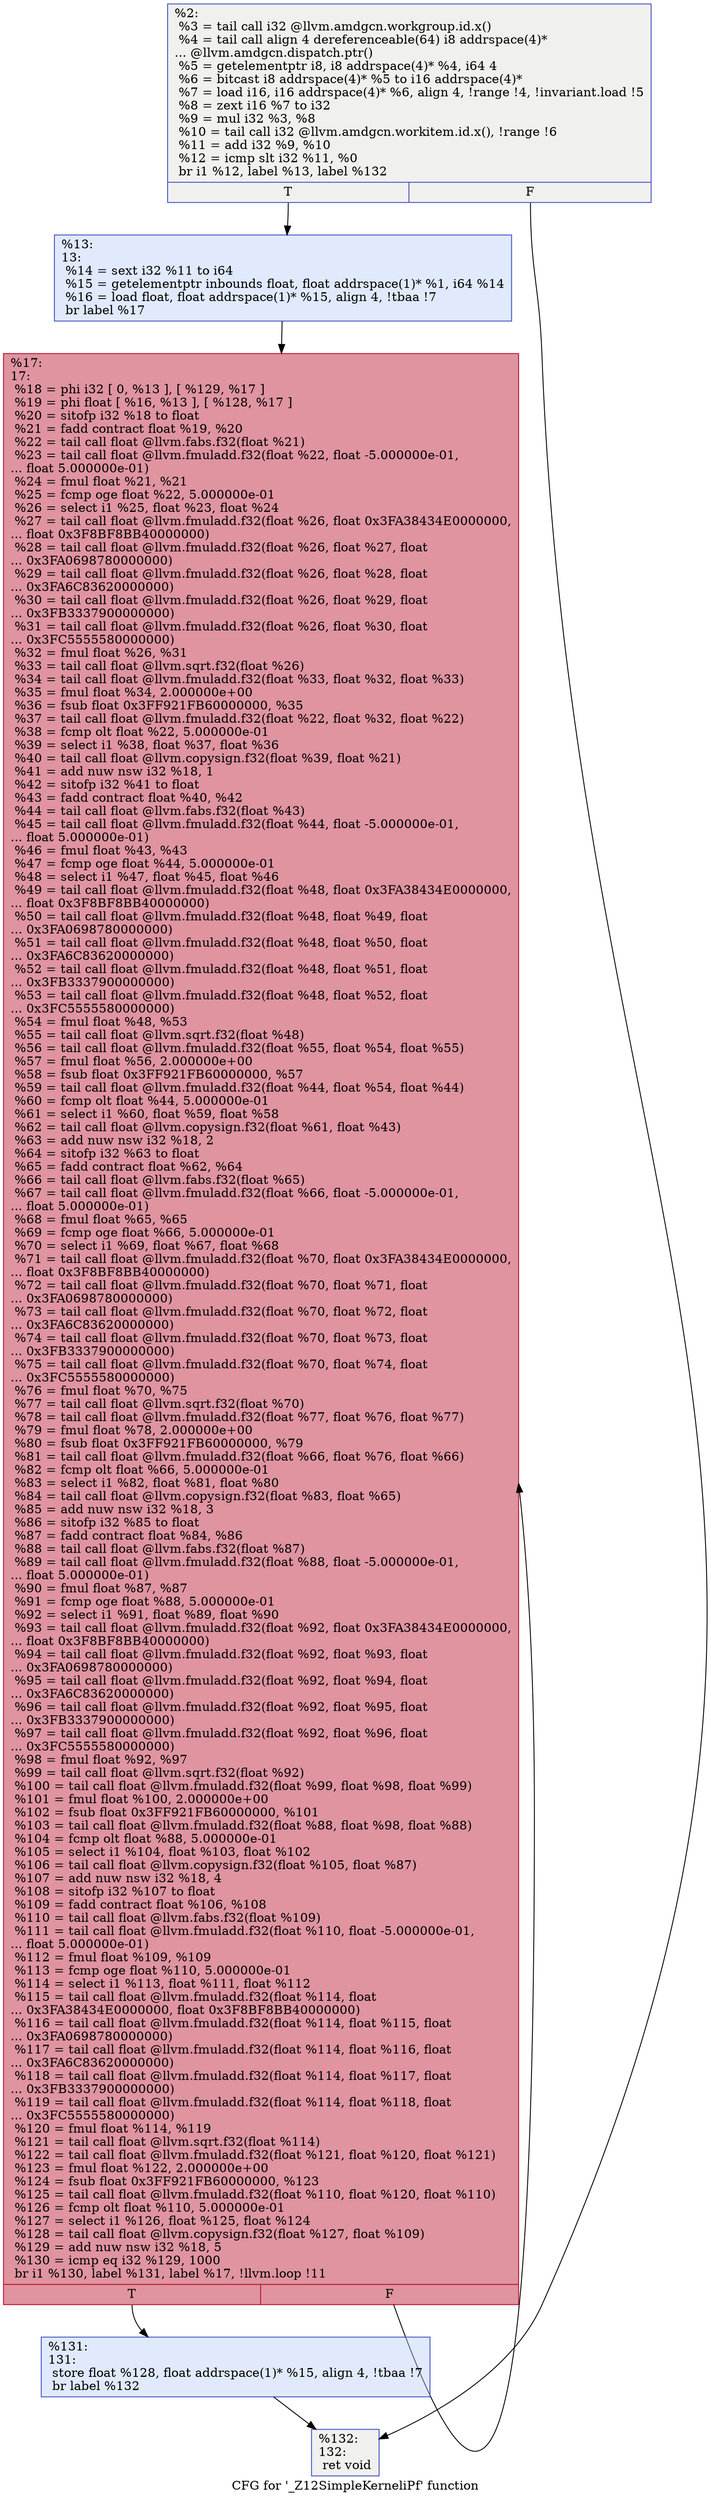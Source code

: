 digraph "CFG for '_Z12SimpleKerneliPf' function" {
	label="CFG for '_Z12SimpleKerneliPf' function";

	Node0x622ac50 [shape=record,color="#3d50c3ff", style=filled, fillcolor="#dedcdb70",label="{%2:\l  %3 = tail call i32 @llvm.amdgcn.workgroup.id.x()\l  %4 = tail call align 4 dereferenceable(64) i8 addrspace(4)*\l... @llvm.amdgcn.dispatch.ptr()\l  %5 = getelementptr i8, i8 addrspace(4)* %4, i64 4\l  %6 = bitcast i8 addrspace(4)* %5 to i16 addrspace(4)*\l  %7 = load i16, i16 addrspace(4)* %6, align 4, !range !4, !invariant.load !5\l  %8 = zext i16 %7 to i32\l  %9 = mul i32 %3, %8\l  %10 = tail call i32 @llvm.amdgcn.workitem.id.x(), !range !6\l  %11 = add i32 %9, %10\l  %12 = icmp slt i32 %11, %0\l  br i1 %12, label %13, label %132\l|{<s0>T|<s1>F}}"];
	Node0x622ac50:s0 -> Node0x622cb50;
	Node0x622ac50:s1 -> Node0x622cbe0;
	Node0x622cb50 [shape=record,color="#3d50c3ff", style=filled, fillcolor="#b9d0f970",label="{%13:\l13:                                               \l  %14 = sext i32 %11 to i64\l  %15 = getelementptr inbounds float, float addrspace(1)* %1, i64 %14\l  %16 = load float, float addrspace(1)* %15, align 4, !tbaa !7\l  br label %17\l}"];
	Node0x622cb50 -> Node0x622c610;
	Node0x622c610 [shape=record,color="#b70d28ff", style=filled, fillcolor="#b70d2870",label="{%17:\l17:                                               \l  %18 = phi i32 [ 0, %13 ], [ %129, %17 ]\l  %19 = phi float [ %16, %13 ], [ %128, %17 ]\l  %20 = sitofp i32 %18 to float\l  %21 = fadd contract float %19, %20\l  %22 = tail call float @llvm.fabs.f32(float %21)\l  %23 = tail call float @llvm.fmuladd.f32(float %22, float -5.000000e-01,\l... float 5.000000e-01)\l  %24 = fmul float %21, %21\l  %25 = fcmp oge float %22, 5.000000e-01\l  %26 = select i1 %25, float %23, float %24\l  %27 = tail call float @llvm.fmuladd.f32(float %26, float 0x3FA38434E0000000,\l... float 0x3F8BF8BB40000000)\l  %28 = tail call float @llvm.fmuladd.f32(float %26, float %27, float\l... 0x3FA0698780000000)\l  %29 = tail call float @llvm.fmuladd.f32(float %26, float %28, float\l... 0x3FA6C83620000000)\l  %30 = tail call float @llvm.fmuladd.f32(float %26, float %29, float\l... 0x3FB3337900000000)\l  %31 = tail call float @llvm.fmuladd.f32(float %26, float %30, float\l... 0x3FC5555580000000)\l  %32 = fmul float %26, %31\l  %33 = tail call float @llvm.sqrt.f32(float %26)\l  %34 = tail call float @llvm.fmuladd.f32(float %33, float %32, float %33)\l  %35 = fmul float %34, 2.000000e+00\l  %36 = fsub float 0x3FF921FB60000000, %35\l  %37 = tail call float @llvm.fmuladd.f32(float %22, float %32, float %22)\l  %38 = fcmp olt float %22, 5.000000e-01\l  %39 = select i1 %38, float %37, float %36\l  %40 = tail call float @llvm.copysign.f32(float %39, float %21)\l  %41 = add nuw nsw i32 %18, 1\l  %42 = sitofp i32 %41 to float\l  %43 = fadd contract float %40, %42\l  %44 = tail call float @llvm.fabs.f32(float %43)\l  %45 = tail call float @llvm.fmuladd.f32(float %44, float -5.000000e-01,\l... float 5.000000e-01)\l  %46 = fmul float %43, %43\l  %47 = fcmp oge float %44, 5.000000e-01\l  %48 = select i1 %47, float %45, float %46\l  %49 = tail call float @llvm.fmuladd.f32(float %48, float 0x3FA38434E0000000,\l... float 0x3F8BF8BB40000000)\l  %50 = tail call float @llvm.fmuladd.f32(float %48, float %49, float\l... 0x3FA0698780000000)\l  %51 = tail call float @llvm.fmuladd.f32(float %48, float %50, float\l... 0x3FA6C83620000000)\l  %52 = tail call float @llvm.fmuladd.f32(float %48, float %51, float\l... 0x3FB3337900000000)\l  %53 = tail call float @llvm.fmuladd.f32(float %48, float %52, float\l... 0x3FC5555580000000)\l  %54 = fmul float %48, %53\l  %55 = tail call float @llvm.sqrt.f32(float %48)\l  %56 = tail call float @llvm.fmuladd.f32(float %55, float %54, float %55)\l  %57 = fmul float %56, 2.000000e+00\l  %58 = fsub float 0x3FF921FB60000000, %57\l  %59 = tail call float @llvm.fmuladd.f32(float %44, float %54, float %44)\l  %60 = fcmp olt float %44, 5.000000e-01\l  %61 = select i1 %60, float %59, float %58\l  %62 = tail call float @llvm.copysign.f32(float %61, float %43)\l  %63 = add nuw nsw i32 %18, 2\l  %64 = sitofp i32 %63 to float\l  %65 = fadd contract float %62, %64\l  %66 = tail call float @llvm.fabs.f32(float %65)\l  %67 = tail call float @llvm.fmuladd.f32(float %66, float -5.000000e-01,\l... float 5.000000e-01)\l  %68 = fmul float %65, %65\l  %69 = fcmp oge float %66, 5.000000e-01\l  %70 = select i1 %69, float %67, float %68\l  %71 = tail call float @llvm.fmuladd.f32(float %70, float 0x3FA38434E0000000,\l... float 0x3F8BF8BB40000000)\l  %72 = tail call float @llvm.fmuladd.f32(float %70, float %71, float\l... 0x3FA0698780000000)\l  %73 = tail call float @llvm.fmuladd.f32(float %70, float %72, float\l... 0x3FA6C83620000000)\l  %74 = tail call float @llvm.fmuladd.f32(float %70, float %73, float\l... 0x3FB3337900000000)\l  %75 = tail call float @llvm.fmuladd.f32(float %70, float %74, float\l... 0x3FC5555580000000)\l  %76 = fmul float %70, %75\l  %77 = tail call float @llvm.sqrt.f32(float %70)\l  %78 = tail call float @llvm.fmuladd.f32(float %77, float %76, float %77)\l  %79 = fmul float %78, 2.000000e+00\l  %80 = fsub float 0x3FF921FB60000000, %79\l  %81 = tail call float @llvm.fmuladd.f32(float %66, float %76, float %66)\l  %82 = fcmp olt float %66, 5.000000e-01\l  %83 = select i1 %82, float %81, float %80\l  %84 = tail call float @llvm.copysign.f32(float %83, float %65)\l  %85 = add nuw nsw i32 %18, 3\l  %86 = sitofp i32 %85 to float\l  %87 = fadd contract float %84, %86\l  %88 = tail call float @llvm.fabs.f32(float %87)\l  %89 = tail call float @llvm.fmuladd.f32(float %88, float -5.000000e-01,\l... float 5.000000e-01)\l  %90 = fmul float %87, %87\l  %91 = fcmp oge float %88, 5.000000e-01\l  %92 = select i1 %91, float %89, float %90\l  %93 = tail call float @llvm.fmuladd.f32(float %92, float 0x3FA38434E0000000,\l... float 0x3F8BF8BB40000000)\l  %94 = tail call float @llvm.fmuladd.f32(float %92, float %93, float\l... 0x3FA0698780000000)\l  %95 = tail call float @llvm.fmuladd.f32(float %92, float %94, float\l... 0x3FA6C83620000000)\l  %96 = tail call float @llvm.fmuladd.f32(float %92, float %95, float\l... 0x3FB3337900000000)\l  %97 = tail call float @llvm.fmuladd.f32(float %92, float %96, float\l... 0x3FC5555580000000)\l  %98 = fmul float %92, %97\l  %99 = tail call float @llvm.sqrt.f32(float %92)\l  %100 = tail call float @llvm.fmuladd.f32(float %99, float %98, float %99)\l  %101 = fmul float %100, 2.000000e+00\l  %102 = fsub float 0x3FF921FB60000000, %101\l  %103 = tail call float @llvm.fmuladd.f32(float %88, float %98, float %88)\l  %104 = fcmp olt float %88, 5.000000e-01\l  %105 = select i1 %104, float %103, float %102\l  %106 = tail call float @llvm.copysign.f32(float %105, float %87)\l  %107 = add nuw nsw i32 %18, 4\l  %108 = sitofp i32 %107 to float\l  %109 = fadd contract float %106, %108\l  %110 = tail call float @llvm.fabs.f32(float %109)\l  %111 = tail call float @llvm.fmuladd.f32(float %110, float -5.000000e-01,\l... float 5.000000e-01)\l  %112 = fmul float %109, %109\l  %113 = fcmp oge float %110, 5.000000e-01\l  %114 = select i1 %113, float %111, float %112\l  %115 = tail call float @llvm.fmuladd.f32(float %114, float\l... 0x3FA38434E0000000, float 0x3F8BF8BB40000000)\l  %116 = tail call float @llvm.fmuladd.f32(float %114, float %115, float\l... 0x3FA0698780000000)\l  %117 = tail call float @llvm.fmuladd.f32(float %114, float %116, float\l... 0x3FA6C83620000000)\l  %118 = tail call float @llvm.fmuladd.f32(float %114, float %117, float\l... 0x3FB3337900000000)\l  %119 = tail call float @llvm.fmuladd.f32(float %114, float %118, float\l... 0x3FC5555580000000)\l  %120 = fmul float %114, %119\l  %121 = tail call float @llvm.sqrt.f32(float %114)\l  %122 = tail call float @llvm.fmuladd.f32(float %121, float %120, float %121)\l  %123 = fmul float %122, 2.000000e+00\l  %124 = fsub float 0x3FF921FB60000000, %123\l  %125 = tail call float @llvm.fmuladd.f32(float %110, float %120, float %110)\l  %126 = fcmp olt float %110, 5.000000e-01\l  %127 = select i1 %126, float %125, float %124\l  %128 = tail call float @llvm.copysign.f32(float %127, float %109)\l  %129 = add nuw nsw i32 %18, 5\l  %130 = icmp eq i32 %129, 1000\l  br i1 %130, label %131, label %17, !llvm.loop !11\l|{<s0>T|<s1>F}}"];
	Node0x622c610:s0 -> Node0x6230da0;
	Node0x622c610:s1 -> Node0x622c610;
	Node0x6230da0 [shape=record,color="#3d50c3ff", style=filled, fillcolor="#b9d0f970",label="{%131:\l131:                                              \l  store float %128, float addrspace(1)* %15, align 4, !tbaa !7\l  br label %132\l}"];
	Node0x6230da0 -> Node0x622cbe0;
	Node0x622cbe0 [shape=record,color="#3d50c3ff", style=filled, fillcolor="#dedcdb70",label="{%132:\l132:                                              \l  ret void\l}"];
}
